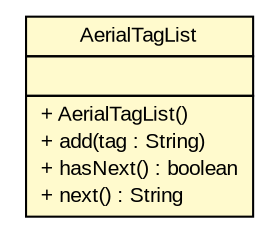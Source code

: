 #!/usr/local/bin/dot
#
# Class diagram 
# Generated by UMLGraph version R5_6 (http://www.umlgraph.org/)
#

digraph G {
	edge [fontname="arial",fontsize=10,labelfontname="arial",labelfontsize=10];
	node [fontname="arial",fontsize=10,shape=plaintext];
	nodesep=0.25;
	ranksep=0.5;
	// com.github.mkolisnyk.aerial.core.AerialTagList
	c2603 [label=<<table title="com.github.mkolisnyk.aerial.core.AerialTagList" border="0" cellborder="1" cellspacing="0" cellpadding="2" port="p" bgcolor="lemonChiffon" href="./AerialTagList.html">
		<tr><td><table border="0" cellspacing="0" cellpadding="1">
<tr><td align="center" balign="center"> AerialTagList </td></tr>
		</table></td></tr>
		<tr><td><table border="0" cellspacing="0" cellpadding="1">
<tr><td align="left" balign="left">  </td></tr>
		</table></td></tr>
		<tr><td><table border="0" cellspacing="0" cellpadding="1">
<tr><td align="left" balign="left"> + AerialTagList() </td></tr>
<tr><td align="left" balign="left"> + add(tag : String) </td></tr>
<tr><td align="left" balign="left"> + hasNext() : boolean </td></tr>
<tr><td align="left" balign="left"> + next() : String </td></tr>
		</table></td></tr>
		</table>>, URL="./AerialTagList.html", fontname="arial", fontcolor="black", fontsize=10.0];
}

